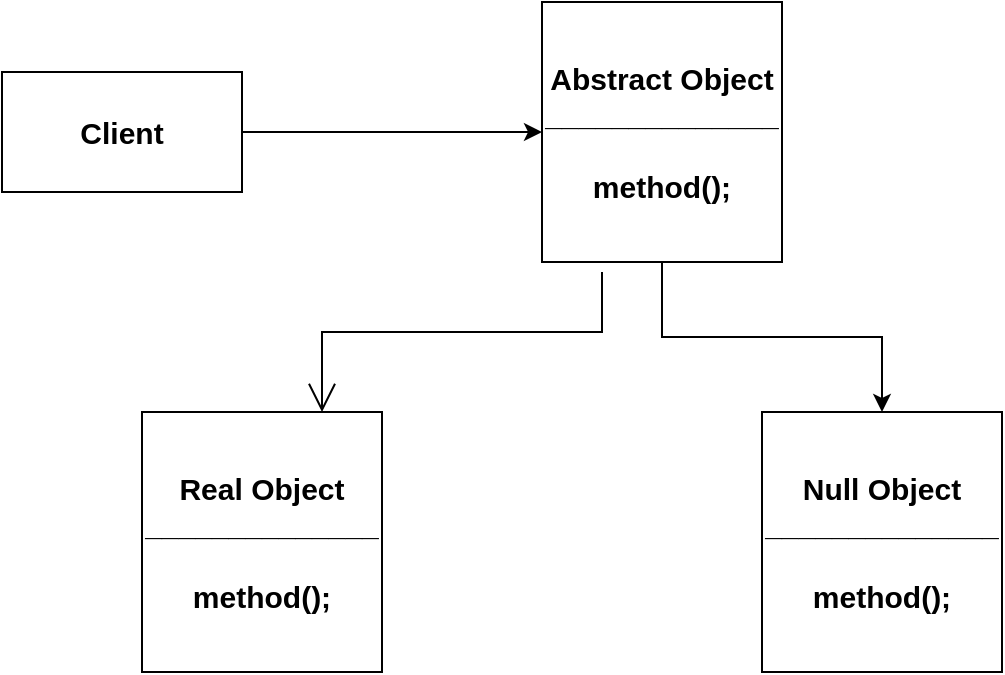 <mxfile version="24.5.2" type="device">
  <diagram name="Page-1" id="S8YTOZrHcixdIfj45pyo">
    <mxGraphModel dx="979" dy="644" grid="1" gridSize="10" guides="1" tooltips="1" connect="1" arrows="1" fold="1" page="1" pageScale="1" pageWidth="850" pageHeight="1100" math="0" shadow="0">
      <root>
        <mxCell id="0" />
        <mxCell id="1" parent="0" />
        <mxCell id="y_LOewsV7nvVLv3fSRSS-101" value="" style="edgeStyle=orthogonalEdgeStyle;rounded=0;orthogonalLoop=1;jettySize=auto;html=1;" edge="1" parent="1" source="y_LOewsV7nvVLv3fSRSS-99" target="y_LOewsV7nvVLv3fSRSS-100">
          <mxGeometry relative="1" as="geometry" />
        </mxCell>
        <mxCell id="y_LOewsV7nvVLv3fSRSS-99" value="&lt;b&gt;&lt;font style=&quot;font-size: 15px;&quot;&gt;Client&lt;/font&gt;&lt;/b&gt;" style="rounded=0;whiteSpace=wrap;html=1;" vertex="1" parent="1">
          <mxGeometry x="90" y="580" width="120" height="60" as="geometry" />
        </mxCell>
        <mxCell id="y_LOewsV7nvVLv3fSRSS-103" value="" style="edgeStyle=orthogonalEdgeStyle;rounded=0;orthogonalLoop=1;jettySize=auto;html=1;" edge="1" parent="1" source="y_LOewsV7nvVLv3fSRSS-100" target="y_LOewsV7nvVLv3fSRSS-102">
          <mxGeometry relative="1" as="geometry" />
        </mxCell>
        <mxCell id="y_LOewsV7nvVLv3fSRSS-100" value="&lt;span style=&quot;font-size: 15px;&quot;&gt;&lt;b&gt;Abstract Object&lt;/b&gt;&lt;/span&gt;&lt;div&gt;&lt;span style=&quot;font-size: 15px;&quot;&gt;&lt;b&gt;______________&lt;/b&gt;&lt;/span&gt;&lt;/div&gt;&lt;div&gt;&lt;span style=&quot;font-size: 15px;&quot;&gt;&lt;b&gt;&lt;br&gt;&lt;/b&gt;&lt;/span&gt;&lt;/div&gt;&lt;div&gt;&lt;span style=&quot;font-size: 15px;&quot;&gt;&lt;b&gt;method();&lt;/b&gt;&lt;/span&gt;&lt;/div&gt;" style="rounded=0;whiteSpace=wrap;html=1;" vertex="1" parent="1">
          <mxGeometry x="360" y="545" width="120" height="130" as="geometry" />
        </mxCell>
        <mxCell id="y_LOewsV7nvVLv3fSRSS-102" value="&lt;span style=&quot;font-size: 15px;&quot;&gt;&lt;b&gt;Null Object&lt;/b&gt;&lt;/span&gt;&lt;div&gt;&lt;span style=&quot;font-size: 15px;&quot;&gt;&lt;b&gt;______________&lt;/b&gt;&lt;/span&gt;&lt;/div&gt;&lt;div&gt;&lt;span style=&quot;font-size: 15px;&quot;&gt;&lt;b&gt;&lt;br&gt;&lt;/b&gt;&lt;/span&gt;&lt;/div&gt;&lt;div&gt;&lt;span style=&quot;font-size: 15px;&quot;&gt;&lt;b&gt;method();&lt;/b&gt;&lt;/span&gt;&lt;/div&gt;" style="rounded=0;whiteSpace=wrap;html=1;" vertex="1" parent="1">
          <mxGeometry x="470" y="750" width="120" height="130" as="geometry" />
        </mxCell>
        <mxCell id="y_LOewsV7nvVLv3fSRSS-104" value="&lt;span style=&quot;font-size: 15px;&quot;&gt;&lt;b&gt;Real Object&lt;/b&gt;&lt;/span&gt;&lt;div&gt;&lt;span style=&quot;font-size: 15px;&quot;&gt;&lt;b&gt;______________&lt;/b&gt;&lt;/span&gt;&lt;/div&gt;&lt;div&gt;&lt;span style=&quot;font-size: 15px;&quot;&gt;&lt;b&gt;&lt;br&gt;&lt;/b&gt;&lt;/span&gt;&lt;/div&gt;&lt;div&gt;&lt;span style=&quot;font-size: 15px;&quot;&gt;&lt;b&gt;method();&lt;/b&gt;&lt;/span&gt;&lt;/div&gt;" style="rounded=0;whiteSpace=wrap;html=1;" vertex="1" parent="1">
          <mxGeometry x="160" y="750" width="120" height="130" as="geometry" />
        </mxCell>
        <mxCell id="y_LOewsV7nvVLv3fSRSS-106" value="" style="endArrow=open;endFill=1;endSize=12;html=1;rounded=0;entryX=0.75;entryY=0;entryDx=0;entryDy=0;" edge="1" parent="1" target="y_LOewsV7nvVLv3fSRSS-104">
          <mxGeometry width="160" relative="1" as="geometry">
            <mxPoint x="390" y="680" as="sourcePoint" />
            <mxPoint x="500" y="750" as="targetPoint" />
            <Array as="points">
              <mxPoint x="390" y="710" />
              <mxPoint x="250" y="710" />
            </Array>
          </mxGeometry>
        </mxCell>
      </root>
    </mxGraphModel>
  </diagram>
</mxfile>
